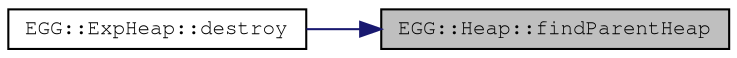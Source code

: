 digraph "EGG::Heap::findParentHeap"
{
 // LATEX_PDF_SIZE
  edge [fontname="FreeMono",fontsize="10",labelfontname="FreeMono",labelfontsize="10"];
  node [fontname="FreeMono",fontsize="10",shape=record];
  rankdir="RL";
  Node1 [label="EGG::Heap::findParentHeap",height=0.2,width=0.4,color="black", fillcolor="grey75", style="filled", fontcolor="black",tooltip="Returns the Disposer's parent heap."];
  Node1 -> Node2 [dir="back",color="midnightblue",fontsize="10",style="solid",fontname="FreeMono"];
  Node2 [label="EGG::ExpHeap::destroy",height=0.2,width=0.4,color="black", fillcolor="white", style="filled",URL="$class_e_g_g_1_1_exp_heap.html#a9d5a2ee5d21b3cfd5334ecc5449a6b44",tooltip="Destroy the current heap and free itself from its parent if it has one."];
}
